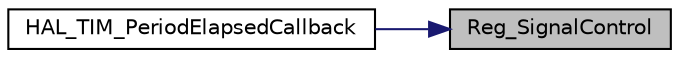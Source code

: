 digraph "Reg_SignalControl"
{
 // LATEX_PDF_SIZE
  edge [fontname="Helvetica",fontsize="10",labelfontname="Helvetica",labelfontsize="10"];
  node [fontname="Helvetica",fontsize="10",shape=record];
  rankdir="RL";
  Node1 [label="Reg_SignalControl",height=0.2,width=0.4,color="black", fillcolor="grey75", style="filled", fontcolor="black",tooltip=" "];
  Node1 -> Node2 [dir="back",color="midnightblue",fontsize="10",style="solid",fontname="Helvetica"];
  Node2 [label="HAL_TIM_PeriodElapsedCallback",height=0.2,width=0.4,color="black", fillcolor="white", style="filled",URL="$main_8c.html#a8a3b0ad512a6e6c6157440b68d395eac",tooltip=" "];
}
